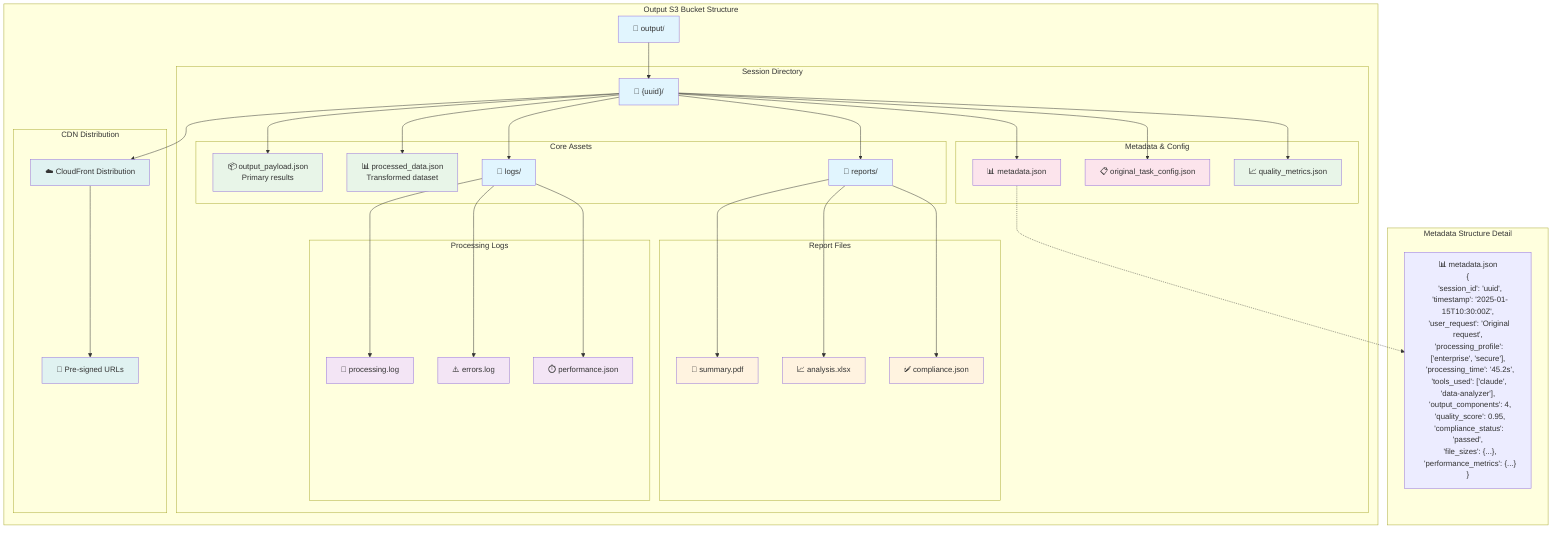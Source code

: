 graph TB
    subgraph "Output S3 Bucket Structure"
        Root[📁 output/]
        
        subgraph "Session Directory"
            SessionDir["📁 {uuid}/"]
            
            subgraph "Core Assets"
                OutputPayload[📦 output_payload.json<br/>Primary results]
                ProcessedData[📊 processed_data.json<br/>Transformed dataset]
                ReportsDir[📁 reports/]
                LogsDir[📁 logs/]
            end
            
            subgraph "Report Files"
                SummaryReport[📄 summary.pdf]
                DetailedAnalysis[📈 analysis.xlsx]
                ComplianceReport[✅ compliance.json]
            end
            
            subgraph "Processing Logs"
                ProcessingLog[📝 processing.log]
                ErrorLog[⚠️ errors.log]
                PerformanceLog[⏱️ performance.json]
            end
            
            subgraph "Metadata & Config"
                MetaJSON[📊 metadata.json]
                TaskConfig[📋 original_task_config.json]
                QualityMetrics[📈 quality_metrics.json]
            end
        end
        
        subgraph "CDN Distribution"
            CloudFrontDist[☁️ CloudFront Distribution]
            SignedURLs[🔗 Pre-signed URLs]
        end
    end
    
    subgraph "Metadata Structure Detail"
        MetaDetail["📊 metadata.json<br/>{<br/>  'session_id': 'uuid',<br/>  'timestamp': '2025-01-15T10:30:00Z',<br/>  'user_request': 'Original request',<br/>  'processing_profile': ['enterprise', 'secure'],<br/>  'processing_time': '45.2s',<br/>  'tools_used': ['claude', 'data-analyzer'],<br/>  'output_components': 4,<br/>  'quality_score': 0.95,<br/>  'compliance_status': 'passed',<br/>  'file_sizes': {...},<br/>  'performance_metrics': {...}<br/>}"]
    end
    
    Root --> SessionDir
    SessionDir --> OutputPayload
    SessionDir --> ProcessedData
    SessionDir --> ReportsDir
    SessionDir --> LogsDir
    SessionDir --> MetaJSON
    SessionDir --> TaskConfig
    SessionDir --> QualityMetrics
    
    ReportsDir --> SummaryReport
    ReportsDir --> DetailedAnalysis
    ReportsDir --> ComplianceReport
    
    LogsDir --> ProcessingLog
    LogsDir --> ErrorLog
    LogsDir --> PerformanceLog
    
    SessionDir --> CloudFrontDist
    CloudFrontDist --> SignedURLs
    
    MetaJSON -.-> MetaDetail
    
    classDef directories fill:#e1f5fe
    classDef coreFiles fill:#e8f5e8
    classDef reportFiles fill:#fff3e0
    classDef logFiles fill:#f3e5f5
    classDef metaFiles fill:#fce4ec
    classDef cdn fill:#e0f2f1
    
    class Root,SessionDir,ReportsDir,LogsDir directories
    class OutputPayload,ProcessedData,QualityMetrics coreFiles
    class SummaryReport,DetailedAnalysis,ComplianceReport reportFiles
    class ProcessingLog,ErrorLog,PerformanceLog logFiles
    class MetaJSON,TaskConfig metaFiles
    class CloudFrontDist,SignedURLs cdn